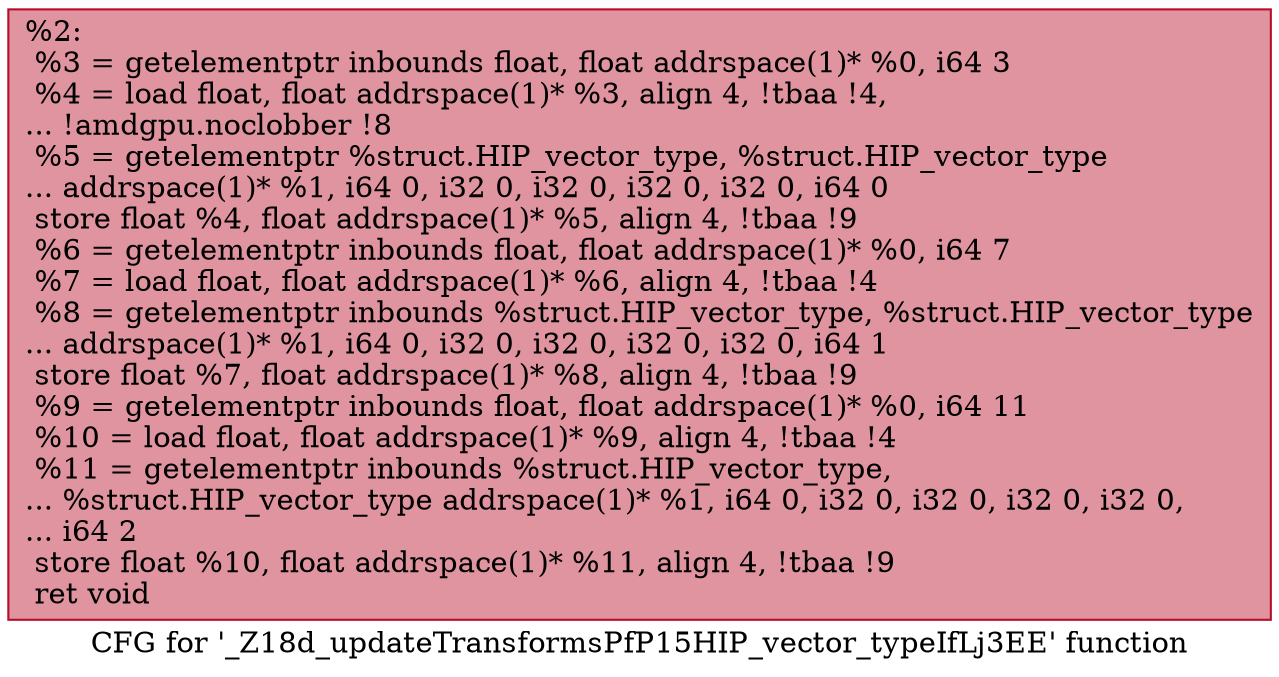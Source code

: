 digraph "CFG for '_Z18d_updateTransformsPfP15HIP_vector_typeIfLj3EE' function" {
	label="CFG for '_Z18d_updateTransformsPfP15HIP_vector_typeIfLj3EE' function";

	Node0x4ee98c0 [shape=record,color="#b70d28ff", style=filled, fillcolor="#b70d2870",label="{%2:\l  %3 = getelementptr inbounds float, float addrspace(1)* %0, i64 3\l  %4 = load float, float addrspace(1)* %3, align 4, !tbaa !4,\l... !amdgpu.noclobber !8\l  %5 = getelementptr %struct.HIP_vector_type, %struct.HIP_vector_type\l... addrspace(1)* %1, i64 0, i32 0, i32 0, i32 0, i32 0, i64 0\l  store float %4, float addrspace(1)* %5, align 4, !tbaa !9\l  %6 = getelementptr inbounds float, float addrspace(1)* %0, i64 7\l  %7 = load float, float addrspace(1)* %6, align 4, !tbaa !4\l  %8 = getelementptr inbounds %struct.HIP_vector_type, %struct.HIP_vector_type\l... addrspace(1)* %1, i64 0, i32 0, i32 0, i32 0, i32 0, i64 1\l  store float %7, float addrspace(1)* %8, align 4, !tbaa !9\l  %9 = getelementptr inbounds float, float addrspace(1)* %0, i64 11\l  %10 = load float, float addrspace(1)* %9, align 4, !tbaa !4\l  %11 = getelementptr inbounds %struct.HIP_vector_type,\l... %struct.HIP_vector_type addrspace(1)* %1, i64 0, i32 0, i32 0, i32 0, i32 0,\l... i64 2\l  store float %10, float addrspace(1)* %11, align 4, !tbaa !9\l  ret void\l}"];
}
